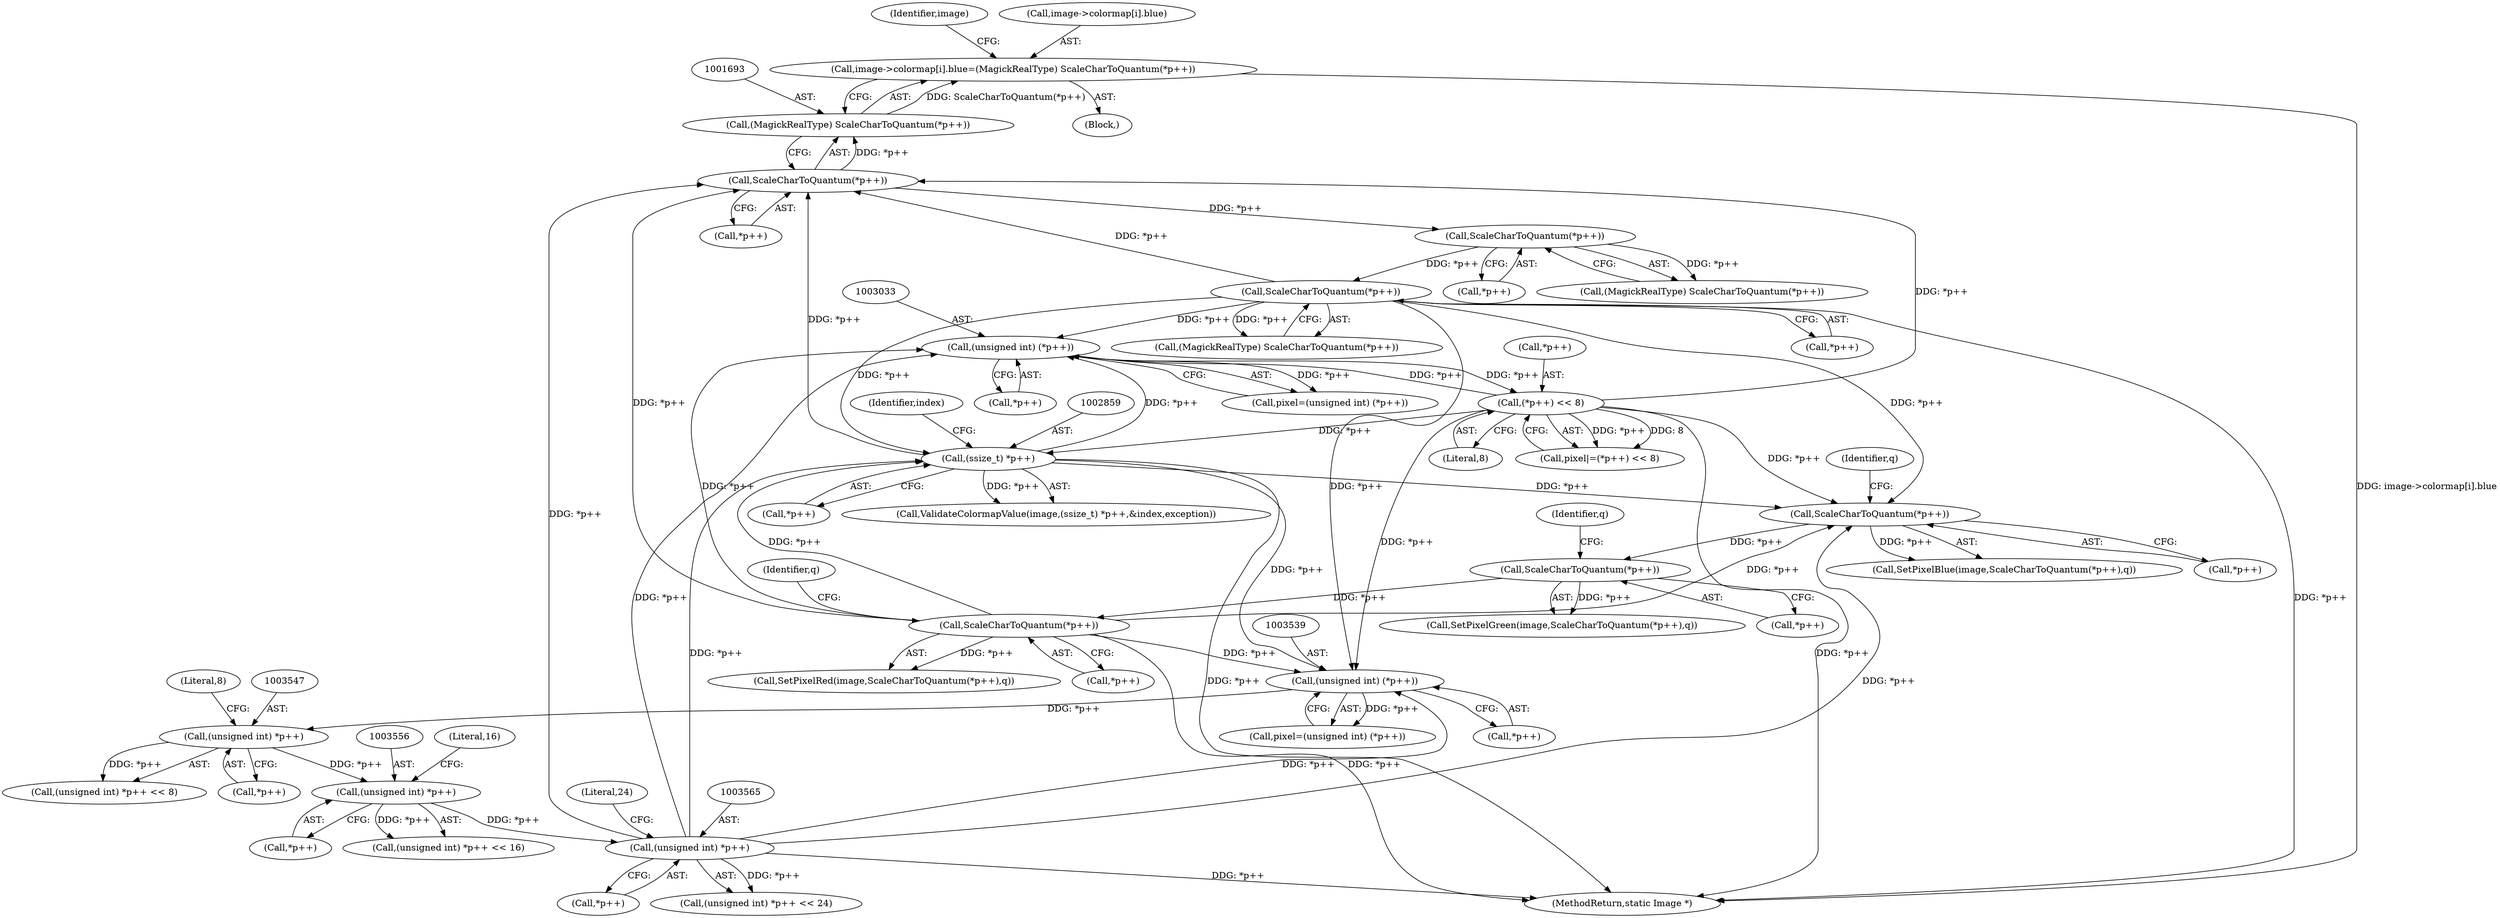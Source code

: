 digraph "0_ImageMagick_db0add932fb850d762b02604ca3053b7d7ab6deb@pointer" {
"1001684" [label="(Call,image->colormap[i].blue=(MagickRealType) ScaleCharToQuantum(*p++))"];
"1001692" [label="(Call,(MagickRealType) ScaleCharToQuantum(*p++))"];
"1001694" [label="(Call,ScaleCharToQuantum(*p++))"];
"1003039" [label="(Call,(*p++) << 8)"];
"1003032" [label="(Call,(unsigned int) (*p++))"];
"1002858" [label="(Call,(ssize_t) *p++)"];
"1003383" [label="(Call,ScaleCharToQuantum(*p++))"];
"1003376" [label="(Call,ScaleCharToQuantum(*p++))"];
"1003369" [label="(Call,ScaleCharToQuantum(*p++))"];
"1001722" [label="(Call,ScaleCharToQuantum(*p++))"];
"1001708" [label="(Call,ScaleCharToQuantum(*p++))"];
"1003564" [label="(Call,(unsigned int) *p++)"];
"1003555" [label="(Call,(unsigned int) *p++)"];
"1003546" [label="(Call,(unsigned int) *p++)"];
"1003538" [label="(Call,(unsigned int) (*p++))"];
"1003373" [label="(Identifier,q)"];
"1002858" [label="(Call,(ssize_t) *p++)"];
"1003551" [label="(Literal,8)"];
"1001684" [label="(Call,image->colormap[i].blue=(MagickRealType) ScaleCharToQuantum(*p++))"];
"1003546" [label="(Call,(unsigned int) *p++)"];
"1003369" [label="(Call,ScaleCharToQuantum(*p++))"];
"1003383" [label="(Call,ScaleCharToQuantum(*p++))"];
"1003376" [label="(Call,ScaleCharToQuantum(*p++))"];
"1003548" [label="(Call,*p++)"];
"1003554" [label="(Call,(unsigned int) *p++ << 16)"];
"1003569" [label="(Literal,24)"];
"1003032" [label="(Call,(unsigned int) (*p++))"];
"1003380" [label="(Identifier,q)"];
"1003560" [label="(Literal,16)"];
"1003566" [label="(Call,*p++)"];
"1001695" [label="(Call,*p++)"];
"1003555" [label="(Call,(unsigned int) *p++)"];
"1001692" [label="(Call,(MagickRealType) ScaleCharToQuantum(*p++))"];
"1001708" [label="(Call,ScaleCharToQuantum(*p++))"];
"1003387" [label="(Identifier,q)"];
"1003557" [label="(Call,*p++)"];
"1001723" [label="(Call,*p++)"];
"1003545" [label="(Call,(unsigned int) *p++ << 8)"];
"1003034" [label="(Call,*p++)"];
"1001683" [label="(Block,)"];
"1003367" [label="(Call,SetPixelBlue(image,ScaleCharToQuantum(*p++),q))"];
"1001706" [label="(Call,(MagickRealType) ScaleCharToQuantum(*p++))"];
"1002860" [label="(Call,*p++)"];
"1001720" [label="(Call,(MagickRealType) ScaleCharToQuantum(*p++))"];
"1002856" [label="(Call,ValidateColormapValue(image,(ssize_t) *p++,&index,exception))"];
"1001722" [label="(Call,ScaleCharToQuantum(*p++))"];
"1003941" [label="(MethodReturn,static Image *)"];
"1003039" [label="(Call,(*p++) << 8)"];
"1003384" [label="(Call,*p++)"];
"1003377" [label="(Call,*p++)"];
"1003536" [label="(Call,pixel=(unsigned int) (*p++))"];
"1003564" [label="(Call,(unsigned int) *p++)"];
"1001702" [label="(Identifier,image)"];
"1003381" [label="(Call,SetPixelRed(image,ScaleCharToQuantum(*p++),q))"];
"1003374" [label="(Call,SetPixelGreen(image,ScaleCharToQuantum(*p++),q))"];
"1001685" [label="(Call,image->colormap[i].blue)"];
"1003370" [label="(Call,*p++)"];
"1003043" [label="(Literal,8)"];
"1003040" [label="(Call,*p++)"];
"1001694" [label="(Call,ScaleCharToQuantum(*p++))"];
"1003037" [label="(Call,pixel|=(*p++) << 8)"];
"1003030" [label="(Call,pixel=(unsigned int) (*p++))"];
"1001709" [label="(Call,*p++)"];
"1003540" [label="(Call,*p++)"];
"1003538" [label="(Call,(unsigned int) (*p++))"];
"1003563" [label="(Call,(unsigned int) *p++ << 24)"];
"1002864" [label="(Identifier,index)"];
"1001684" -> "1001683"  [label="AST: "];
"1001684" -> "1001692"  [label="CFG: "];
"1001685" -> "1001684"  [label="AST: "];
"1001692" -> "1001684"  [label="AST: "];
"1001702" -> "1001684"  [label="CFG: "];
"1001684" -> "1003941"  [label="DDG: image->colormap[i].blue"];
"1001692" -> "1001684"  [label="DDG: ScaleCharToQuantum(*p++)"];
"1001692" -> "1001694"  [label="CFG: "];
"1001693" -> "1001692"  [label="AST: "];
"1001694" -> "1001692"  [label="AST: "];
"1001694" -> "1001692"  [label="DDG: *p++"];
"1001694" -> "1001695"  [label="CFG: "];
"1001695" -> "1001694"  [label="AST: "];
"1003039" -> "1001694"  [label="DDG: *p++"];
"1002858" -> "1001694"  [label="DDG: *p++"];
"1003383" -> "1001694"  [label="DDG: *p++"];
"1001722" -> "1001694"  [label="DDG: *p++"];
"1003564" -> "1001694"  [label="DDG: *p++"];
"1001694" -> "1001708"  [label="DDG: *p++"];
"1003039" -> "1003037"  [label="AST: "];
"1003039" -> "1003043"  [label="CFG: "];
"1003040" -> "1003039"  [label="AST: "];
"1003043" -> "1003039"  [label="AST: "];
"1003037" -> "1003039"  [label="CFG: "];
"1003039" -> "1003941"  [label="DDG: *p++"];
"1003039" -> "1002858"  [label="DDG: *p++"];
"1003039" -> "1003032"  [label="DDG: *p++"];
"1003039" -> "1003037"  [label="DDG: *p++"];
"1003039" -> "1003037"  [label="DDG: 8"];
"1003032" -> "1003039"  [label="DDG: *p++"];
"1003039" -> "1003369"  [label="DDG: *p++"];
"1003039" -> "1003538"  [label="DDG: *p++"];
"1003032" -> "1003030"  [label="AST: "];
"1003032" -> "1003034"  [label="CFG: "];
"1003033" -> "1003032"  [label="AST: "];
"1003034" -> "1003032"  [label="AST: "];
"1003030" -> "1003032"  [label="CFG: "];
"1003032" -> "1003030"  [label="DDG: *p++"];
"1002858" -> "1003032"  [label="DDG: *p++"];
"1003383" -> "1003032"  [label="DDG: *p++"];
"1001722" -> "1003032"  [label="DDG: *p++"];
"1003564" -> "1003032"  [label="DDG: *p++"];
"1002858" -> "1002856"  [label="AST: "];
"1002858" -> "1002860"  [label="CFG: "];
"1002859" -> "1002858"  [label="AST: "];
"1002860" -> "1002858"  [label="AST: "];
"1002864" -> "1002858"  [label="CFG: "];
"1002858" -> "1003941"  [label="DDG: *p++"];
"1002858" -> "1002856"  [label="DDG: *p++"];
"1003383" -> "1002858"  [label="DDG: *p++"];
"1001722" -> "1002858"  [label="DDG: *p++"];
"1003564" -> "1002858"  [label="DDG: *p++"];
"1002858" -> "1003369"  [label="DDG: *p++"];
"1002858" -> "1003538"  [label="DDG: *p++"];
"1003383" -> "1003381"  [label="AST: "];
"1003383" -> "1003384"  [label="CFG: "];
"1003384" -> "1003383"  [label="AST: "];
"1003387" -> "1003383"  [label="CFG: "];
"1003383" -> "1003941"  [label="DDG: *p++"];
"1003383" -> "1003369"  [label="DDG: *p++"];
"1003383" -> "1003381"  [label="DDG: *p++"];
"1003376" -> "1003383"  [label="DDG: *p++"];
"1003383" -> "1003538"  [label="DDG: *p++"];
"1003376" -> "1003374"  [label="AST: "];
"1003376" -> "1003377"  [label="CFG: "];
"1003377" -> "1003376"  [label="AST: "];
"1003380" -> "1003376"  [label="CFG: "];
"1003376" -> "1003374"  [label="DDG: *p++"];
"1003369" -> "1003376"  [label="DDG: *p++"];
"1003369" -> "1003367"  [label="AST: "];
"1003369" -> "1003370"  [label="CFG: "];
"1003370" -> "1003369"  [label="AST: "];
"1003373" -> "1003369"  [label="CFG: "];
"1003369" -> "1003367"  [label="DDG: *p++"];
"1001722" -> "1003369"  [label="DDG: *p++"];
"1003564" -> "1003369"  [label="DDG: *p++"];
"1001722" -> "1001720"  [label="AST: "];
"1001722" -> "1001723"  [label="CFG: "];
"1001723" -> "1001722"  [label="AST: "];
"1001720" -> "1001722"  [label="CFG: "];
"1001722" -> "1003941"  [label="DDG: *p++"];
"1001722" -> "1001720"  [label="DDG: *p++"];
"1001708" -> "1001722"  [label="DDG: *p++"];
"1001722" -> "1003538"  [label="DDG: *p++"];
"1001708" -> "1001706"  [label="AST: "];
"1001708" -> "1001709"  [label="CFG: "];
"1001709" -> "1001708"  [label="AST: "];
"1001706" -> "1001708"  [label="CFG: "];
"1001708" -> "1001706"  [label="DDG: *p++"];
"1003564" -> "1003563"  [label="AST: "];
"1003564" -> "1003566"  [label="CFG: "];
"1003565" -> "1003564"  [label="AST: "];
"1003566" -> "1003564"  [label="AST: "];
"1003569" -> "1003564"  [label="CFG: "];
"1003564" -> "1003941"  [label="DDG: *p++"];
"1003564" -> "1003538"  [label="DDG: *p++"];
"1003564" -> "1003563"  [label="DDG: *p++"];
"1003555" -> "1003564"  [label="DDG: *p++"];
"1003555" -> "1003554"  [label="AST: "];
"1003555" -> "1003557"  [label="CFG: "];
"1003556" -> "1003555"  [label="AST: "];
"1003557" -> "1003555"  [label="AST: "];
"1003560" -> "1003555"  [label="CFG: "];
"1003555" -> "1003554"  [label="DDG: *p++"];
"1003546" -> "1003555"  [label="DDG: *p++"];
"1003546" -> "1003545"  [label="AST: "];
"1003546" -> "1003548"  [label="CFG: "];
"1003547" -> "1003546"  [label="AST: "];
"1003548" -> "1003546"  [label="AST: "];
"1003551" -> "1003546"  [label="CFG: "];
"1003546" -> "1003545"  [label="DDG: *p++"];
"1003538" -> "1003546"  [label="DDG: *p++"];
"1003538" -> "1003536"  [label="AST: "];
"1003538" -> "1003540"  [label="CFG: "];
"1003539" -> "1003538"  [label="AST: "];
"1003540" -> "1003538"  [label="AST: "];
"1003536" -> "1003538"  [label="CFG: "];
"1003538" -> "1003536"  [label="DDG: *p++"];
}
